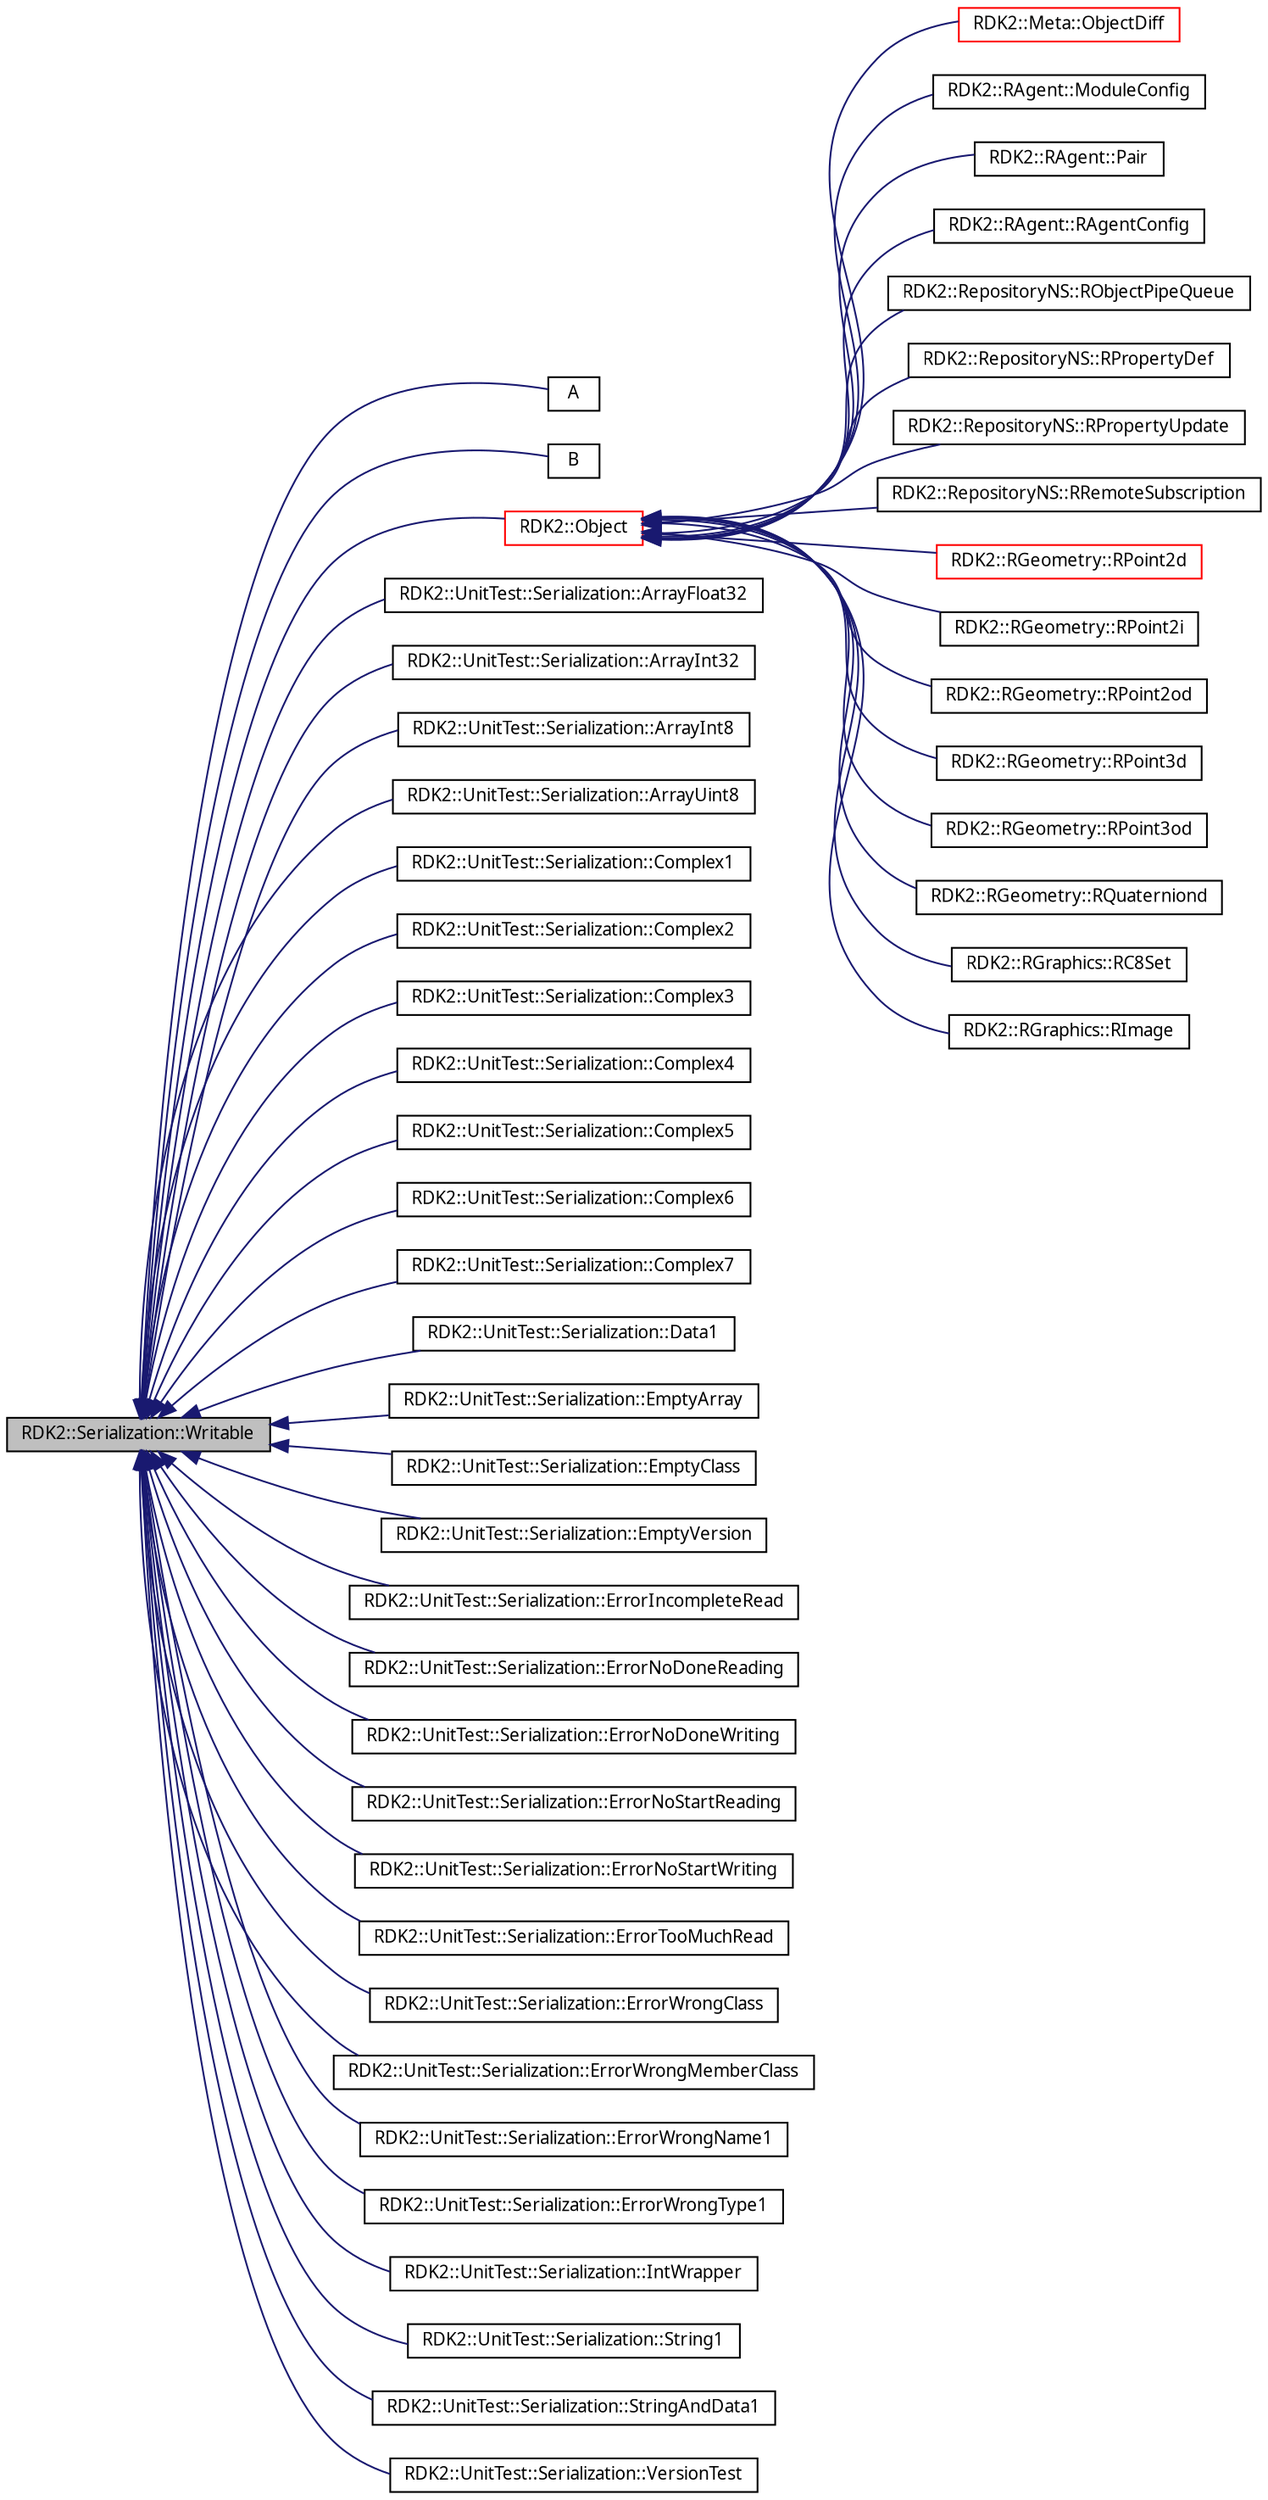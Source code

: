 digraph G
{
  edge [fontname="FreeSans.ttf",fontsize=10,labelfontname="FreeSans.ttf",labelfontsize=10];
  node [fontname="FreeSans.ttf",fontsize=10,shape=record];
  rankdir=LR;
  Node1 [label="RDK2::Serialization::Writable",height=0.2,width=0.4,color="black", fillcolor="grey75", style="filled" fontcolor="black"];
  Node1 -> Node2 [dir=back,color="midnightblue",fontsize=10,style="solid",fontname="FreeSans.ttf"];
  Node2 [label="A",height=0.2,width=0.4,color="black", fillcolor="white", style="filled",URL="$class_a.html"];
  Node1 -> Node3 [dir=back,color="midnightblue",fontsize=10,style="solid",fontname="FreeSans.ttf"];
  Node3 [label="B",height=0.2,width=0.4,color="black", fillcolor="white", style="filled",URL="$class_b.html"];
  Node1 -> Node4 [dir=back,color="midnightblue",fontsize=10,style="solid",fontname="FreeSans.ttf"];
  Node4 [label="RDK2::Object",height=0.2,width=0.4,color="red", fillcolor="white", style="filled",URL="$class_r_d_k2_1_1_object.html"];
  Node4 -> Node5 [dir=back,color="midnightblue",fontsize=10,style="solid",fontname="FreeSans.ttf"];
  Node5 [label="RDK2::Meta::ObjectDiff",height=0.2,width=0.4,color="red", fillcolor="white", style="filled",URL="$struct_r_d_k2_1_1_meta_1_1_object_diff.html"];
  Node4 -> Node6 [dir=back,color="midnightblue",fontsize=10,style="solid",fontname="FreeSans.ttf"];
  Node6 [label="RDK2::RAgent::ModuleConfig",height=0.2,width=0.4,color="black", fillcolor="white", style="filled",URL="$class_r_d_k2_1_1_r_agent_1_1_module_config.html"];
  Node4 -> Node7 [dir=back,color="midnightblue",fontsize=10,style="solid",fontname="FreeSans.ttf"];
  Node7 [label="RDK2::RAgent::Pair",height=0.2,width=0.4,color="black", fillcolor="white", style="filled",URL="$struct_r_d_k2_1_1_r_agent_1_1_pair.html"];
  Node4 -> Node8 [dir=back,color="midnightblue",fontsize=10,style="solid",fontname="FreeSans.ttf"];
  Node8 [label="RDK2::RAgent::RAgentConfig",height=0.2,width=0.4,color="black", fillcolor="white", style="filled",URL="$struct_r_d_k2_1_1_r_agent_1_1_r_agent_config.html"];
  Node4 -> Node9 [dir=back,color="midnightblue",fontsize=10,style="solid",fontname="FreeSans.ttf"];
  Node9 [label="RDK2::RepositoryNS::RObjectPipeQueue",height=0.2,width=0.4,color="black", fillcolor="white", style="filled",URL="$struct_r_d_k2_1_1_repository_n_s_1_1_r_object_pipe_queue.html"];
  Node4 -> Node10 [dir=back,color="midnightblue",fontsize=10,style="solid",fontname="FreeSans.ttf"];
  Node10 [label="RDK2::RepositoryNS::RPropertyDef",height=0.2,width=0.4,color="black", fillcolor="white", style="filled",URL="$struct_r_d_k2_1_1_repository_n_s_1_1_r_property_def.html"];
  Node4 -> Node11 [dir=back,color="midnightblue",fontsize=10,style="solid",fontname="FreeSans.ttf"];
  Node11 [label="RDK2::RepositoryNS::RPropertyUpdate",height=0.2,width=0.4,color="black", fillcolor="white", style="filled",URL="$struct_r_d_k2_1_1_repository_n_s_1_1_r_property_update.html"];
  Node4 -> Node12 [dir=back,color="midnightblue",fontsize=10,style="solid",fontname="FreeSans.ttf"];
  Node12 [label="RDK2::RepositoryNS::RRemoteSubscription",height=0.2,width=0.4,color="black", fillcolor="white", style="filled",URL="$struct_r_d_k2_1_1_repository_n_s_1_1_r_remote_subscription.html"];
  Node4 -> Node13 [dir=back,color="midnightblue",fontsize=10,style="solid",fontname="FreeSans.ttf"];
  Node13 [label="RDK2::RGeometry::RPoint2d",height=0.2,width=0.4,color="red", fillcolor="white", style="filled",URL="$struct_r_d_k2_1_1_r_geometry_1_1_r_point2d.html"];
  Node4 -> Node14 [dir=back,color="midnightblue",fontsize=10,style="solid",fontname="FreeSans.ttf"];
  Node14 [label="RDK2::RGeometry::RPoint2i",height=0.2,width=0.4,color="black", fillcolor="white", style="filled",URL="$struct_r_d_k2_1_1_r_geometry_1_1_r_point2i.html"];
  Node4 -> Node15 [dir=back,color="midnightblue",fontsize=10,style="solid",fontname="FreeSans.ttf"];
  Node15 [label="RDK2::RGeometry::RPoint2od",height=0.2,width=0.4,color="black", fillcolor="white", style="filled",URL="$struct_r_d_k2_1_1_r_geometry_1_1_r_point2od.html"];
  Node4 -> Node16 [dir=back,color="midnightblue",fontsize=10,style="solid",fontname="FreeSans.ttf"];
  Node16 [label="RDK2::RGeometry::RPoint3d",height=0.2,width=0.4,color="black", fillcolor="white", style="filled",URL="$struct_r_d_k2_1_1_r_geometry_1_1_r_point3d.html"];
  Node4 -> Node17 [dir=back,color="midnightblue",fontsize=10,style="solid",fontname="FreeSans.ttf"];
  Node17 [label="RDK2::RGeometry::RPoint3od",height=0.2,width=0.4,color="black", fillcolor="white", style="filled",URL="$struct_r_d_k2_1_1_r_geometry_1_1_r_point3od.html"];
  Node4 -> Node18 [dir=back,color="midnightblue",fontsize=10,style="solid",fontname="FreeSans.ttf"];
  Node18 [label="RDK2::RGeometry::RQuaterniond",height=0.2,width=0.4,color="black", fillcolor="white", style="filled",URL="$struct_r_d_k2_1_1_r_geometry_1_1_r_quaterniond.html"];
  Node4 -> Node19 [dir=back,color="midnightblue",fontsize=10,style="solid",fontname="FreeSans.ttf"];
  Node19 [label="RDK2::RGraphics::RC8Set",height=0.2,width=0.4,color="black", fillcolor="white", style="filled",URL="$class_r_d_k2_1_1_r_graphics_1_1_r_c8_set.html"];
  Node4 -> Node20 [dir=back,color="midnightblue",fontsize=10,style="solid",fontname="FreeSans.ttf"];
  Node20 [label="RDK2::RGraphics::RImage",height=0.2,width=0.4,color="black", fillcolor="white", style="filled",URL="$class_r_d_k2_1_1_r_graphics_1_1_r_image.html",tooltip="Incapsula un&#39;immagine bidimensionale."];
  Node1 -> Node21 [dir=back,color="midnightblue",fontsize=10,style="solid",fontname="FreeSans.ttf"];
  Node21 [label="RDK2::UnitTest::Serialization::ArrayFloat32",height=0.2,width=0.4,color="black", fillcolor="white", style="filled",URL="$struct_r_d_k2_1_1_unit_test_1_1_serialization_1_1_array_float32.html"];
  Node1 -> Node22 [dir=back,color="midnightblue",fontsize=10,style="solid",fontname="FreeSans.ttf"];
  Node22 [label="RDK2::UnitTest::Serialization::ArrayInt32",height=0.2,width=0.4,color="black", fillcolor="white", style="filled",URL="$struct_r_d_k2_1_1_unit_test_1_1_serialization_1_1_array_int32.html"];
  Node1 -> Node23 [dir=back,color="midnightblue",fontsize=10,style="solid",fontname="FreeSans.ttf"];
  Node23 [label="RDK2::UnitTest::Serialization::ArrayInt8",height=0.2,width=0.4,color="black", fillcolor="white", style="filled",URL="$struct_r_d_k2_1_1_unit_test_1_1_serialization_1_1_array_int8.html"];
  Node1 -> Node24 [dir=back,color="midnightblue",fontsize=10,style="solid",fontname="FreeSans.ttf"];
  Node24 [label="RDK2::UnitTest::Serialization::ArrayUint8",height=0.2,width=0.4,color="black", fillcolor="white", style="filled",URL="$struct_r_d_k2_1_1_unit_test_1_1_serialization_1_1_array_uint8.html"];
  Node1 -> Node25 [dir=back,color="midnightblue",fontsize=10,style="solid",fontname="FreeSans.ttf"];
  Node25 [label="RDK2::UnitTest::Serialization::Complex1",height=0.2,width=0.4,color="black", fillcolor="white", style="filled",URL="$struct_r_d_k2_1_1_unit_test_1_1_serialization_1_1_complex1.html"];
  Node1 -> Node26 [dir=back,color="midnightblue",fontsize=10,style="solid",fontname="FreeSans.ttf"];
  Node26 [label="RDK2::UnitTest::Serialization::Complex2",height=0.2,width=0.4,color="black", fillcolor="white", style="filled",URL="$struct_r_d_k2_1_1_unit_test_1_1_serialization_1_1_complex2.html"];
  Node1 -> Node27 [dir=back,color="midnightblue",fontsize=10,style="solid",fontname="FreeSans.ttf"];
  Node27 [label="RDK2::UnitTest::Serialization::Complex3",height=0.2,width=0.4,color="black", fillcolor="white", style="filled",URL="$struct_r_d_k2_1_1_unit_test_1_1_serialization_1_1_complex3.html"];
  Node1 -> Node28 [dir=back,color="midnightblue",fontsize=10,style="solid",fontname="FreeSans.ttf"];
  Node28 [label="RDK2::UnitTest::Serialization::Complex4",height=0.2,width=0.4,color="black", fillcolor="white", style="filled",URL="$struct_r_d_k2_1_1_unit_test_1_1_serialization_1_1_complex4.html"];
  Node1 -> Node29 [dir=back,color="midnightblue",fontsize=10,style="solid",fontname="FreeSans.ttf"];
  Node29 [label="RDK2::UnitTest::Serialization::Complex5",height=0.2,width=0.4,color="black", fillcolor="white", style="filled",URL="$struct_r_d_k2_1_1_unit_test_1_1_serialization_1_1_complex5.html"];
  Node1 -> Node30 [dir=back,color="midnightblue",fontsize=10,style="solid",fontname="FreeSans.ttf"];
  Node30 [label="RDK2::UnitTest::Serialization::Complex6",height=0.2,width=0.4,color="black", fillcolor="white", style="filled",URL="$struct_r_d_k2_1_1_unit_test_1_1_serialization_1_1_complex6.html"];
  Node1 -> Node31 [dir=back,color="midnightblue",fontsize=10,style="solid",fontname="FreeSans.ttf"];
  Node31 [label="RDK2::UnitTest::Serialization::Complex7",height=0.2,width=0.4,color="black", fillcolor="white", style="filled",URL="$struct_r_d_k2_1_1_unit_test_1_1_serialization_1_1_complex7.html"];
  Node1 -> Node32 [dir=back,color="midnightblue",fontsize=10,style="solid",fontname="FreeSans.ttf"];
  Node32 [label="RDK2::UnitTest::Serialization::Data1",height=0.2,width=0.4,color="black", fillcolor="white", style="filled",URL="$struct_r_d_k2_1_1_unit_test_1_1_serialization_1_1_data1.html"];
  Node1 -> Node33 [dir=back,color="midnightblue",fontsize=10,style="solid",fontname="FreeSans.ttf"];
  Node33 [label="RDK2::UnitTest::Serialization::EmptyArray",height=0.2,width=0.4,color="black", fillcolor="white", style="filled",URL="$struct_r_d_k2_1_1_unit_test_1_1_serialization_1_1_empty_array.html"];
  Node1 -> Node34 [dir=back,color="midnightblue",fontsize=10,style="solid",fontname="FreeSans.ttf"];
  Node34 [label="RDK2::UnitTest::Serialization::EmptyClass",height=0.2,width=0.4,color="black", fillcolor="white", style="filled",URL="$struct_r_d_k2_1_1_unit_test_1_1_serialization_1_1_empty_class.html"];
  Node1 -> Node35 [dir=back,color="midnightblue",fontsize=10,style="solid",fontname="FreeSans.ttf"];
  Node35 [label="RDK2::UnitTest::Serialization::EmptyVersion",height=0.2,width=0.4,color="black", fillcolor="white", style="filled",URL="$struct_r_d_k2_1_1_unit_test_1_1_serialization_1_1_empty_version.html"];
  Node1 -> Node36 [dir=back,color="midnightblue",fontsize=10,style="solid",fontname="FreeSans.ttf"];
  Node36 [label="RDK2::UnitTest::Serialization::ErrorIncompleteRead",height=0.2,width=0.4,color="black", fillcolor="white", style="filled",URL="$struct_r_d_k2_1_1_unit_test_1_1_serialization_1_1_error_incomplete_read.html"];
  Node1 -> Node37 [dir=back,color="midnightblue",fontsize=10,style="solid",fontname="FreeSans.ttf"];
  Node37 [label="RDK2::UnitTest::Serialization::ErrorNoDoneReading",height=0.2,width=0.4,color="black", fillcolor="white", style="filled",URL="$struct_r_d_k2_1_1_unit_test_1_1_serialization_1_1_error_no_done_reading.html"];
  Node1 -> Node38 [dir=back,color="midnightblue",fontsize=10,style="solid",fontname="FreeSans.ttf"];
  Node38 [label="RDK2::UnitTest::Serialization::ErrorNoDoneWriting",height=0.2,width=0.4,color="black", fillcolor="white", style="filled",URL="$struct_r_d_k2_1_1_unit_test_1_1_serialization_1_1_error_no_done_writing.html"];
  Node1 -> Node39 [dir=back,color="midnightblue",fontsize=10,style="solid",fontname="FreeSans.ttf"];
  Node39 [label="RDK2::UnitTest::Serialization::ErrorNoStartReading",height=0.2,width=0.4,color="black", fillcolor="white", style="filled",URL="$struct_r_d_k2_1_1_unit_test_1_1_serialization_1_1_error_no_start_reading.html"];
  Node1 -> Node40 [dir=back,color="midnightblue",fontsize=10,style="solid",fontname="FreeSans.ttf"];
  Node40 [label="RDK2::UnitTest::Serialization::ErrorNoStartWriting",height=0.2,width=0.4,color="black", fillcolor="white", style="filled",URL="$struct_r_d_k2_1_1_unit_test_1_1_serialization_1_1_error_no_start_writing.html"];
  Node1 -> Node41 [dir=back,color="midnightblue",fontsize=10,style="solid",fontname="FreeSans.ttf"];
  Node41 [label="RDK2::UnitTest::Serialization::ErrorTooMuchRead",height=0.2,width=0.4,color="black", fillcolor="white", style="filled",URL="$struct_r_d_k2_1_1_unit_test_1_1_serialization_1_1_error_too_much_read.html"];
  Node1 -> Node42 [dir=back,color="midnightblue",fontsize=10,style="solid",fontname="FreeSans.ttf"];
  Node42 [label="RDK2::UnitTest::Serialization::ErrorWrongClass",height=0.2,width=0.4,color="black", fillcolor="white", style="filled",URL="$struct_r_d_k2_1_1_unit_test_1_1_serialization_1_1_error_wrong_class.html"];
  Node1 -> Node43 [dir=back,color="midnightblue",fontsize=10,style="solid",fontname="FreeSans.ttf"];
  Node43 [label="RDK2::UnitTest::Serialization::ErrorWrongMemberClass",height=0.2,width=0.4,color="black", fillcolor="white", style="filled",URL="$struct_r_d_k2_1_1_unit_test_1_1_serialization_1_1_error_wrong_member_class.html"];
  Node1 -> Node44 [dir=back,color="midnightblue",fontsize=10,style="solid",fontname="FreeSans.ttf"];
  Node44 [label="RDK2::UnitTest::Serialization::ErrorWrongName1",height=0.2,width=0.4,color="black", fillcolor="white", style="filled",URL="$struct_r_d_k2_1_1_unit_test_1_1_serialization_1_1_error_wrong_name1.html"];
  Node1 -> Node45 [dir=back,color="midnightblue",fontsize=10,style="solid",fontname="FreeSans.ttf"];
  Node45 [label="RDK2::UnitTest::Serialization::ErrorWrongType1",height=0.2,width=0.4,color="black", fillcolor="white", style="filled",URL="$struct_r_d_k2_1_1_unit_test_1_1_serialization_1_1_error_wrong_type1.html"];
  Node1 -> Node46 [dir=back,color="midnightblue",fontsize=10,style="solid",fontname="FreeSans.ttf"];
  Node46 [label="RDK2::UnitTest::Serialization::IntWrapper",height=0.2,width=0.4,color="black", fillcolor="white", style="filled",URL="$struct_r_d_k2_1_1_unit_test_1_1_serialization_1_1_int_wrapper.html"];
  Node1 -> Node47 [dir=back,color="midnightblue",fontsize=10,style="solid",fontname="FreeSans.ttf"];
  Node47 [label="RDK2::UnitTest::Serialization::String1",height=0.2,width=0.4,color="black", fillcolor="white", style="filled",URL="$struct_r_d_k2_1_1_unit_test_1_1_serialization_1_1_string1.html"];
  Node1 -> Node48 [dir=back,color="midnightblue",fontsize=10,style="solid",fontname="FreeSans.ttf"];
  Node48 [label="RDK2::UnitTest::Serialization::StringAndData1",height=0.2,width=0.4,color="black", fillcolor="white", style="filled",URL="$struct_r_d_k2_1_1_unit_test_1_1_serialization_1_1_string_and_data1.html"];
  Node1 -> Node49 [dir=back,color="midnightblue",fontsize=10,style="solid",fontname="FreeSans.ttf"];
  Node49 [label="RDK2::UnitTest::Serialization::VersionTest",height=0.2,width=0.4,color="black", fillcolor="white", style="filled",URL="$struct_r_d_k2_1_1_unit_test_1_1_serialization_1_1_version_test.html"];
}
